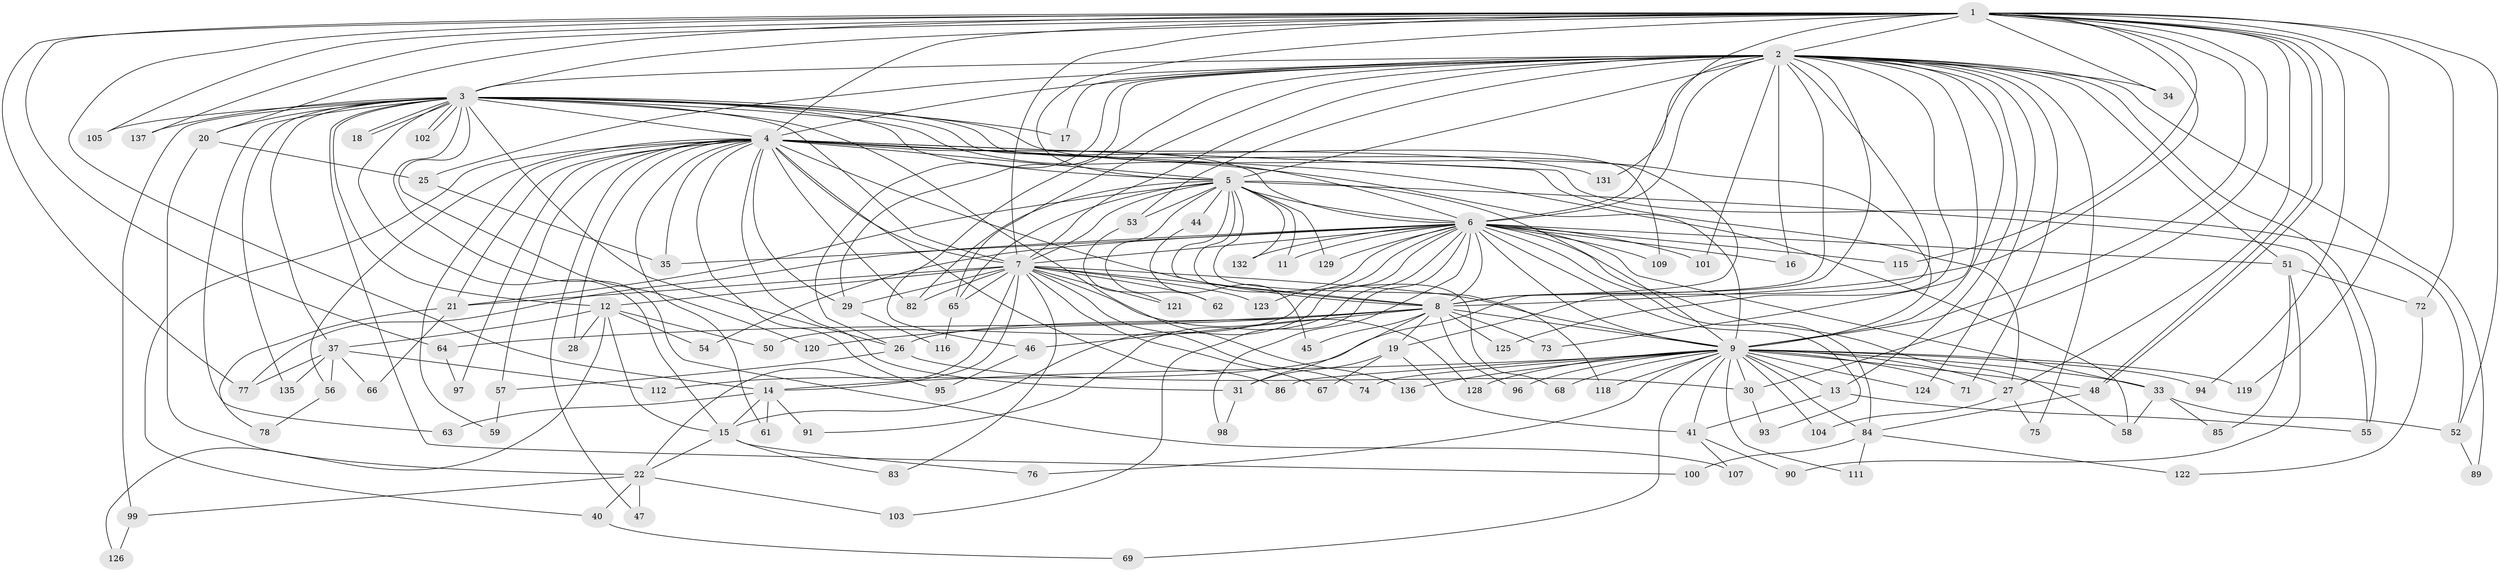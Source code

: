 // Generated by graph-tools (version 1.1) at 2025/51/02/27/25 19:51:44]
// undirected, 109 vertices, 255 edges
graph export_dot {
graph [start="1"]
  node [color=gray90,style=filled];
  1 [super="+49"];
  2 [super="+10"];
  3 [super="+133"];
  4 [super="+114"];
  5 [super="+24"];
  6 [super="+32"];
  7 [super="+110"];
  8 [super="+43"];
  9 [super="+108"];
  11;
  12 [super="+39"];
  13 [super="+134"];
  14 [super="+23"];
  15 [super="+130"];
  16;
  17;
  18;
  19;
  20;
  21 [super="+36"];
  22 [super="+38"];
  25;
  26 [super="+127"];
  27 [super="+42"];
  28;
  29 [super="+79"];
  30 [super="+138"];
  31;
  33;
  34;
  35 [super="+113"];
  37 [super="+92"];
  40;
  41 [super="+80"];
  44;
  45;
  46;
  47;
  48 [super="+117"];
  50;
  51;
  52 [super="+70"];
  53;
  54;
  55 [super="+60"];
  56;
  57;
  58 [super="+88"];
  59;
  61;
  62;
  63;
  64;
  65 [super="+81"];
  66;
  67;
  68;
  69;
  71;
  72;
  73;
  74;
  75;
  76;
  77;
  78;
  82 [super="+106"];
  83;
  84 [super="+87"];
  85;
  86;
  89;
  90;
  91;
  93;
  94;
  95;
  96;
  97;
  98;
  99;
  100;
  101;
  102;
  103;
  104;
  105;
  107;
  109;
  111;
  112;
  115;
  116;
  118;
  119;
  120;
  121;
  122;
  123;
  124;
  125;
  126;
  128;
  129;
  131;
  132;
  135;
  136;
  137;
  1 -- 2 [weight=2];
  1 -- 3;
  1 -- 4;
  1 -- 5;
  1 -- 6;
  1 -- 7;
  1 -- 8;
  1 -- 9 [weight=2];
  1 -- 20;
  1 -- 27;
  1 -- 34;
  1 -- 48;
  1 -- 48;
  1 -- 52;
  1 -- 64;
  1 -- 72;
  1 -- 77;
  1 -- 94;
  1 -- 105;
  1 -- 115;
  1 -- 119;
  1 -- 137;
  1 -- 14;
  1 -- 30;
  2 -- 3 [weight=2];
  2 -- 4 [weight=2];
  2 -- 5 [weight=2];
  2 -- 6 [weight=2];
  2 -- 7 [weight=3];
  2 -- 8 [weight=2];
  2 -- 9 [weight=2];
  2 -- 13 [weight=2];
  2 -- 16;
  2 -- 17;
  2 -- 19;
  2 -- 25;
  2 -- 34;
  2 -- 46;
  2 -- 53;
  2 -- 71 [weight=2];
  2 -- 75;
  2 -- 101;
  2 -- 65;
  2 -- 131;
  2 -- 73;
  2 -- 89;
  2 -- 26;
  2 -- 112;
  2 -- 51;
  2 -- 55;
  2 -- 124;
  2 -- 125;
  2 -- 29;
  3 -- 4;
  3 -- 5;
  3 -- 6;
  3 -- 7 [weight=2];
  3 -- 8;
  3 -- 9;
  3 -- 12;
  3 -- 15;
  3 -- 17;
  3 -- 18;
  3 -- 18;
  3 -- 20;
  3 -- 37;
  3 -- 63;
  3 -- 99;
  3 -- 100;
  3 -- 102;
  3 -- 102;
  3 -- 105;
  3 -- 107;
  3 -- 109;
  3 -- 120;
  3 -- 136;
  3 -- 137;
  3 -- 135;
  3 -- 26;
  4 -- 5;
  4 -- 6;
  4 -- 7;
  4 -- 8 [weight=2];
  4 -- 9;
  4 -- 21;
  4 -- 27;
  4 -- 28;
  4 -- 29;
  4 -- 31;
  4 -- 35;
  4 -- 40;
  4 -- 47;
  4 -- 52;
  4 -- 56;
  4 -- 57;
  4 -- 58;
  4 -- 59;
  4 -- 61;
  4 -- 86;
  4 -- 95;
  4 -- 97;
  4 -- 131;
  4 -- 82;
  5 -- 6;
  5 -- 7;
  5 -- 8;
  5 -- 9 [weight=2];
  5 -- 11;
  5 -- 44 [weight=2];
  5 -- 53;
  5 -- 68;
  5 -- 82;
  5 -- 118;
  5 -- 132;
  5 -- 129;
  5 -- 62;
  5 -- 55;
  5 -- 65;
  5 -- 21;
  6 -- 7;
  6 -- 8 [weight=2];
  6 -- 9;
  6 -- 11;
  6 -- 16;
  6 -- 33;
  6 -- 50;
  6 -- 51;
  6 -- 54;
  6 -- 58;
  6 -- 77;
  6 -- 84;
  6 -- 91;
  6 -- 93;
  6 -- 98;
  6 -- 101;
  6 -- 103;
  6 -- 109;
  6 -- 115;
  6 -- 123;
  6 -- 129;
  6 -- 132;
  6 -- 15;
  6 -- 35;
  7 -- 8;
  7 -- 9;
  7 -- 12;
  7 -- 14;
  7 -- 21;
  7 -- 22;
  7 -- 29;
  7 -- 62;
  7 -- 65;
  7 -- 67;
  7 -- 74;
  7 -- 82;
  7 -- 83;
  7 -- 121;
  7 -- 123;
  7 -- 128;
  8 -- 9;
  8 -- 19;
  8 -- 26;
  8 -- 45;
  8 -- 46;
  8 -- 64;
  8 -- 73;
  8 -- 120;
  8 -- 125;
  8 -- 96;
  8 -- 31;
  9 -- 13;
  9 -- 14;
  9 -- 30;
  9 -- 33;
  9 -- 41;
  9 -- 68;
  9 -- 69;
  9 -- 74;
  9 -- 76;
  9 -- 86;
  9 -- 94;
  9 -- 96;
  9 -- 104;
  9 -- 111;
  9 -- 119;
  9 -- 124;
  9 -- 128;
  9 -- 136;
  9 -- 118;
  9 -- 71;
  9 -- 84;
  9 -- 27;
  9 -- 48;
  12 -- 28;
  12 -- 37;
  12 -- 50;
  12 -- 54;
  12 -- 126;
  12 -- 15;
  13 -- 41;
  13 -- 55;
  14 -- 15;
  14 -- 63;
  14 -- 91;
  14 -- 61;
  15 -- 76;
  15 -- 83;
  15 -- 22;
  19 -- 31;
  19 -- 67;
  19 -- 41;
  20 -- 22;
  20 -- 25;
  21 -- 66;
  21 -- 78;
  22 -- 40;
  22 -- 47;
  22 -- 99;
  22 -- 103;
  25 -- 35;
  26 -- 30;
  26 -- 57;
  27 -- 75;
  27 -- 104;
  29 -- 116;
  30 -- 93;
  31 -- 98;
  33 -- 85;
  33 -- 58;
  33 -- 52;
  37 -- 56;
  37 -- 66;
  37 -- 112;
  37 -- 77;
  37 -- 135;
  40 -- 69;
  41 -- 107;
  41 -- 90;
  44 -- 45;
  46 -- 95;
  48 -- 84;
  51 -- 72;
  51 -- 85;
  51 -- 90;
  52 -- 89;
  53 -- 121;
  56 -- 78;
  57 -- 59;
  64 -- 97;
  65 -- 116;
  72 -- 122;
  84 -- 100;
  84 -- 111;
  84 -- 122;
  99 -- 126;
}
